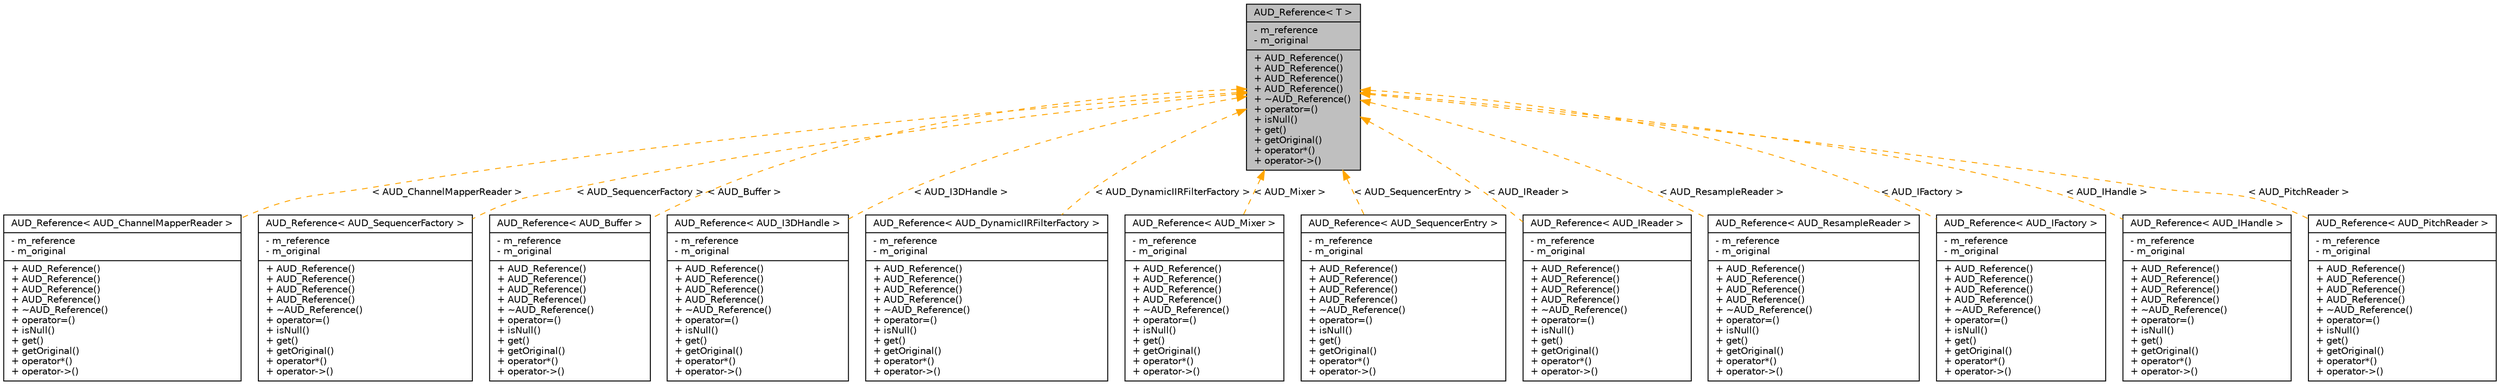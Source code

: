 digraph G
{
  edge [fontname="Helvetica",fontsize="10",labelfontname="Helvetica",labelfontsize="10"];
  node [fontname="Helvetica",fontsize="10",shape=record];
  Node1 [label="{AUD_Reference\< T \>\n|- m_reference\l- m_original\l|+ AUD_Reference()\l+ AUD_Reference()\l+ AUD_Reference()\l+ AUD_Reference()\l+ ~AUD_Reference()\l+ operator=()\l+ isNull()\l+ get()\l+ getOriginal()\l+ operator*()\l+ operator-\>()\l}",height=0.2,width=0.4,color="black", fillcolor="grey75", style="filled" fontcolor="black"];
  Node1 -> Node2 [dir=back,color="orange",fontsize="10",style="dashed",label="\< AUD_ChannelMapperReader \>",fontname="Helvetica"];
  Node2 [label="{AUD_Reference\< AUD_ChannelMapperReader \>\n|- m_reference\l- m_original\l|+ AUD_Reference()\l+ AUD_Reference()\l+ AUD_Reference()\l+ AUD_Reference()\l+ ~AUD_Reference()\l+ operator=()\l+ isNull()\l+ get()\l+ getOriginal()\l+ operator*()\l+ operator-\>()\l}",height=0.2,width=0.4,color="black", fillcolor="white", style="filled",URL="$dd/d1c/classAUD__Reference.html"];
  Node1 -> Node3 [dir=back,color="orange",fontsize="10",style="dashed",label="\< AUD_SequencerFactory \>",fontname="Helvetica"];
  Node3 [label="{AUD_Reference\< AUD_SequencerFactory \>\n|- m_reference\l- m_original\l|+ AUD_Reference()\l+ AUD_Reference()\l+ AUD_Reference()\l+ AUD_Reference()\l+ ~AUD_Reference()\l+ operator=()\l+ isNull()\l+ get()\l+ getOriginal()\l+ operator*()\l+ operator-\>()\l}",height=0.2,width=0.4,color="black", fillcolor="white", style="filled",URL="$dd/d1c/classAUD__Reference.html"];
  Node1 -> Node4 [dir=back,color="orange",fontsize="10",style="dashed",label="\< AUD_Buffer \>",fontname="Helvetica"];
  Node4 [label="{AUD_Reference\< AUD_Buffer \>\n|- m_reference\l- m_original\l|+ AUD_Reference()\l+ AUD_Reference()\l+ AUD_Reference()\l+ AUD_Reference()\l+ ~AUD_Reference()\l+ operator=()\l+ isNull()\l+ get()\l+ getOriginal()\l+ operator*()\l+ operator-\>()\l}",height=0.2,width=0.4,color="black", fillcolor="white", style="filled",URL="$dd/d1c/classAUD__Reference.html"];
  Node1 -> Node5 [dir=back,color="orange",fontsize="10",style="dashed",label="\< AUD_I3DHandle \>",fontname="Helvetica"];
  Node5 [label="{AUD_Reference\< AUD_I3DHandle \>\n|- m_reference\l- m_original\l|+ AUD_Reference()\l+ AUD_Reference()\l+ AUD_Reference()\l+ AUD_Reference()\l+ ~AUD_Reference()\l+ operator=()\l+ isNull()\l+ get()\l+ getOriginal()\l+ operator*()\l+ operator-\>()\l}",height=0.2,width=0.4,color="black", fillcolor="white", style="filled",URL="$dd/d1c/classAUD__Reference.html"];
  Node1 -> Node6 [dir=back,color="orange",fontsize="10",style="dashed",label="\< AUD_DynamicIIRFilterFactory \>",fontname="Helvetica"];
  Node6 [label="{AUD_Reference\< AUD_DynamicIIRFilterFactory \>\n|- m_reference\l- m_original\l|+ AUD_Reference()\l+ AUD_Reference()\l+ AUD_Reference()\l+ AUD_Reference()\l+ ~AUD_Reference()\l+ operator=()\l+ isNull()\l+ get()\l+ getOriginal()\l+ operator*()\l+ operator-\>()\l}",height=0.2,width=0.4,color="black", fillcolor="white", style="filled",URL="$dd/d1c/classAUD__Reference.html"];
  Node1 -> Node7 [dir=back,color="orange",fontsize="10",style="dashed",label="\< AUD_Mixer \>",fontname="Helvetica"];
  Node7 [label="{AUD_Reference\< AUD_Mixer \>\n|- m_reference\l- m_original\l|+ AUD_Reference()\l+ AUD_Reference()\l+ AUD_Reference()\l+ AUD_Reference()\l+ ~AUD_Reference()\l+ operator=()\l+ isNull()\l+ get()\l+ getOriginal()\l+ operator*()\l+ operator-\>()\l}",height=0.2,width=0.4,color="black", fillcolor="white", style="filled",URL="$dd/d1c/classAUD__Reference.html"];
  Node1 -> Node8 [dir=back,color="orange",fontsize="10",style="dashed",label="\< AUD_SequencerEntry \>",fontname="Helvetica"];
  Node8 [label="{AUD_Reference\< AUD_SequencerEntry \>\n|- m_reference\l- m_original\l|+ AUD_Reference()\l+ AUD_Reference()\l+ AUD_Reference()\l+ AUD_Reference()\l+ ~AUD_Reference()\l+ operator=()\l+ isNull()\l+ get()\l+ getOriginal()\l+ operator*()\l+ operator-\>()\l}",height=0.2,width=0.4,color="black", fillcolor="white", style="filled",URL="$dd/d1c/classAUD__Reference.html"];
  Node1 -> Node9 [dir=back,color="orange",fontsize="10",style="dashed",label="\< AUD_IReader \>",fontname="Helvetica"];
  Node9 [label="{AUD_Reference\< AUD_IReader \>\n|- m_reference\l- m_original\l|+ AUD_Reference()\l+ AUD_Reference()\l+ AUD_Reference()\l+ AUD_Reference()\l+ ~AUD_Reference()\l+ operator=()\l+ isNull()\l+ get()\l+ getOriginal()\l+ operator*()\l+ operator-\>()\l}",height=0.2,width=0.4,color="black", fillcolor="white", style="filled",URL="$dd/d1c/classAUD__Reference.html"];
  Node1 -> Node10 [dir=back,color="orange",fontsize="10",style="dashed",label="\< AUD_ResampleReader \>",fontname="Helvetica"];
  Node10 [label="{AUD_Reference\< AUD_ResampleReader \>\n|- m_reference\l- m_original\l|+ AUD_Reference()\l+ AUD_Reference()\l+ AUD_Reference()\l+ AUD_Reference()\l+ ~AUD_Reference()\l+ operator=()\l+ isNull()\l+ get()\l+ getOriginal()\l+ operator*()\l+ operator-\>()\l}",height=0.2,width=0.4,color="black", fillcolor="white", style="filled",URL="$dd/d1c/classAUD__Reference.html"];
  Node1 -> Node11 [dir=back,color="orange",fontsize="10",style="dashed",label="\< AUD_IFactory \>",fontname="Helvetica"];
  Node11 [label="{AUD_Reference\< AUD_IFactory \>\n|- m_reference\l- m_original\l|+ AUD_Reference()\l+ AUD_Reference()\l+ AUD_Reference()\l+ AUD_Reference()\l+ ~AUD_Reference()\l+ operator=()\l+ isNull()\l+ get()\l+ getOriginal()\l+ operator*()\l+ operator-\>()\l}",height=0.2,width=0.4,color="black", fillcolor="white", style="filled",URL="$dd/d1c/classAUD__Reference.html"];
  Node1 -> Node12 [dir=back,color="orange",fontsize="10",style="dashed",label="\< AUD_IHandle \>",fontname="Helvetica"];
  Node12 [label="{AUD_Reference\< AUD_IHandle \>\n|- m_reference\l- m_original\l|+ AUD_Reference()\l+ AUD_Reference()\l+ AUD_Reference()\l+ AUD_Reference()\l+ ~AUD_Reference()\l+ operator=()\l+ isNull()\l+ get()\l+ getOriginal()\l+ operator*()\l+ operator-\>()\l}",height=0.2,width=0.4,color="black", fillcolor="white", style="filled",URL="$dd/d1c/classAUD__Reference.html"];
  Node1 -> Node13 [dir=back,color="orange",fontsize="10",style="dashed",label="\< AUD_PitchReader \>",fontname="Helvetica"];
  Node13 [label="{AUD_Reference\< AUD_PitchReader \>\n|- m_reference\l- m_original\l|+ AUD_Reference()\l+ AUD_Reference()\l+ AUD_Reference()\l+ AUD_Reference()\l+ ~AUD_Reference()\l+ operator=()\l+ isNull()\l+ get()\l+ getOriginal()\l+ operator*()\l+ operator-\>()\l}",height=0.2,width=0.4,color="black", fillcolor="white", style="filled",URL="$dd/d1c/classAUD__Reference.html"];
}
